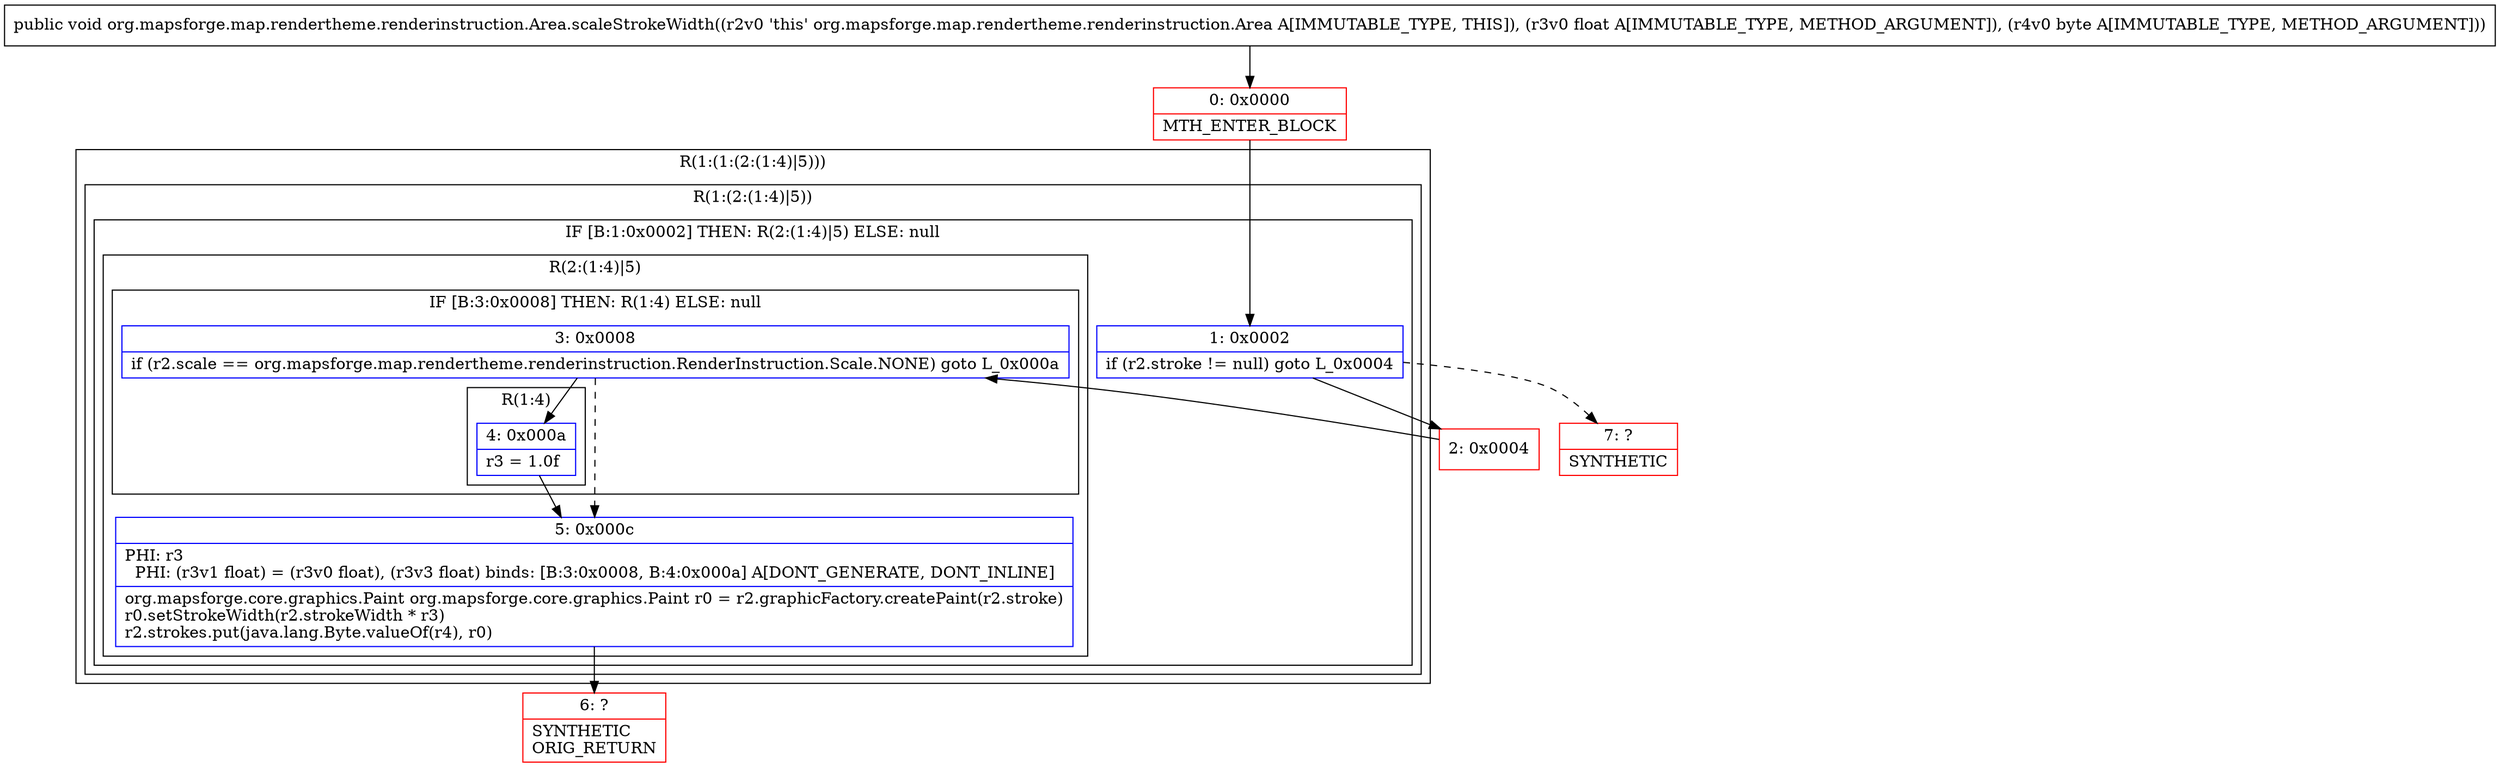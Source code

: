 digraph "CFG fororg.mapsforge.map.rendertheme.renderinstruction.Area.scaleStrokeWidth(FB)V" {
subgraph cluster_Region_238108509 {
label = "R(1:(1:(2:(1:4)|5)))";
node [shape=record,color=blue];
subgraph cluster_Region_1894511580 {
label = "R(1:(2:(1:4)|5))";
node [shape=record,color=blue];
subgraph cluster_IfRegion_1439605141 {
label = "IF [B:1:0x0002] THEN: R(2:(1:4)|5) ELSE: null";
node [shape=record,color=blue];
Node_1 [shape=record,label="{1\:\ 0x0002|if (r2.stroke != null) goto L_0x0004\l}"];
subgraph cluster_Region_1146061014 {
label = "R(2:(1:4)|5)";
node [shape=record,color=blue];
subgraph cluster_IfRegion_1375102114 {
label = "IF [B:3:0x0008] THEN: R(1:4) ELSE: null";
node [shape=record,color=blue];
Node_3 [shape=record,label="{3\:\ 0x0008|if (r2.scale == org.mapsforge.map.rendertheme.renderinstruction.RenderInstruction.Scale.NONE) goto L_0x000a\l}"];
subgraph cluster_Region_1446666774 {
label = "R(1:4)";
node [shape=record,color=blue];
Node_4 [shape=record,label="{4\:\ 0x000a|r3 = 1.0f\l}"];
}
}
Node_5 [shape=record,label="{5\:\ 0x000c|PHI: r3 \l  PHI: (r3v1 float) = (r3v0 float), (r3v3 float) binds: [B:3:0x0008, B:4:0x000a] A[DONT_GENERATE, DONT_INLINE]\l|org.mapsforge.core.graphics.Paint org.mapsforge.core.graphics.Paint r0 = r2.graphicFactory.createPaint(r2.stroke)\lr0.setStrokeWidth(r2.strokeWidth * r3)\lr2.strokes.put(java.lang.Byte.valueOf(r4), r0)\l}"];
}
}
}
}
Node_0 [shape=record,color=red,label="{0\:\ 0x0000|MTH_ENTER_BLOCK\l}"];
Node_2 [shape=record,color=red,label="{2\:\ 0x0004}"];
Node_6 [shape=record,color=red,label="{6\:\ ?|SYNTHETIC\lORIG_RETURN\l}"];
Node_7 [shape=record,color=red,label="{7\:\ ?|SYNTHETIC\l}"];
MethodNode[shape=record,label="{public void org.mapsforge.map.rendertheme.renderinstruction.Area.scaleStrokeWidth((r2v0 'this' org.mapsforge.map.rendertheme.renderinstruction.Area A[IMMUTABLE_TYPE, THIS]), (r3v0 float A[IMMUTABLE_TYPE, METHOD_ARGUMENT]), (r4v0 byte A[IMMUTABLE_TYPE, METHOD_ARGUMENT])) }"];
MethodNode -> Node_0;
Node_1 -> Node_2;
Node_1 -> Node_7[style=dashed];
Node_3 -> Node_4;
Node_3 -> Node_5[style=dashed];
Node_4 -> Node_5;
Node_5 -> Node_6;
Node_0 -> Node_1;
Node_2 -> Node_3;
}

